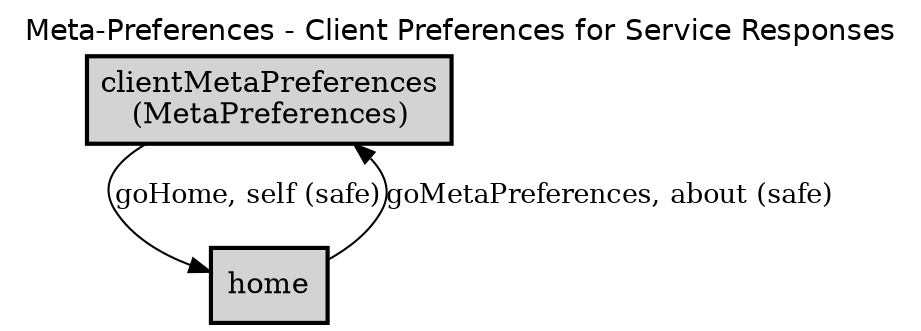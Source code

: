 digraph application_state_diagram {
  graph [
    labelloc="t";
    fontname="Helvetica"
    label="Meta-Preferences - Client Preferences for Service Responses";
    URL="index.html" target="_parent"
  ];
  node [shape = box, style = "bold,filled" fillcolor="lightgray"];

    clientMetaPreferences [margin=0.02, label=<<table cellspacing="0" cellpadding="5" border="0"><tr><td>clientMetaPreferences<br />(MetaPreferences)<br /></td></tr></table>>,shape=box URL="docs/semantic.clientMetaPreferences.html" target="_parent"]

    clientMetaPreferences -> home [label = <goHome, self (safe)> URL="docs/safe.goHome.html" target="_parent" fontsize=13];
    home -> clientMetaPreferences [label = <goMetaPreferences, about (safe)> URL="docs/safe.goMetaPreferences.html" target="_parent" fontsize=13];

    home [label = <home> URL="docs/semantic.home.html" target="_parent"]

}
